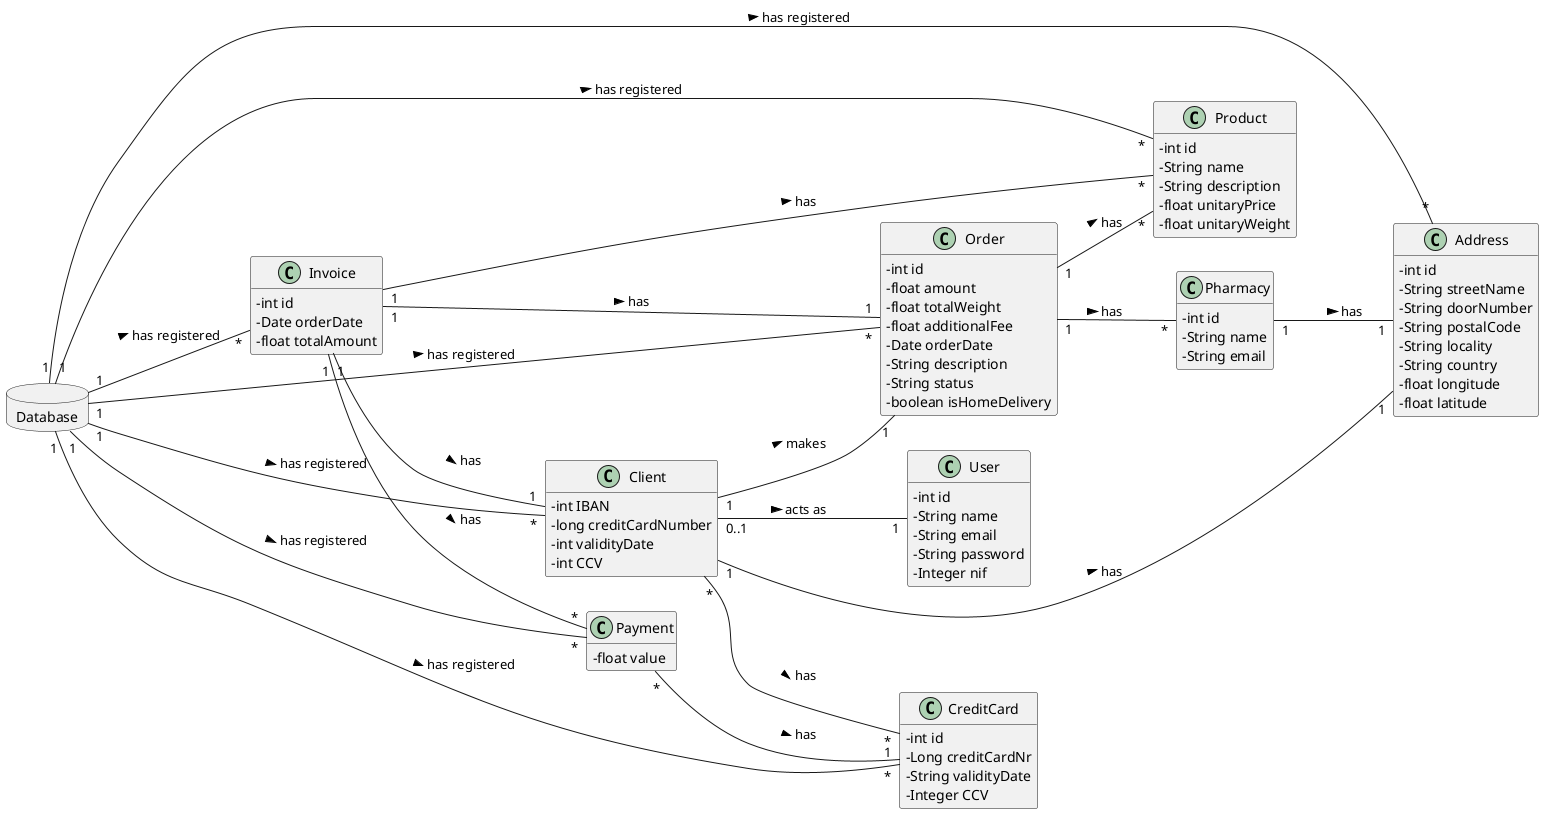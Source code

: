 @startuml
skinparam classAttributeIconSize 0
hide methods
left to right direction

database Database {
}

class Client{
-   int IBAN
-   long creditCardNumber
-   int validityDate
-   int CCV
}

class User{
-   int id
-   String name
-   String email
-   String password
-   Integer nif
}

class Address{
-   int id
-   String streetName
-   String doorNumber
-   String postalCode
-   String locality
-   String country
-   float longitude
-   float latitude
}

class Order{
-   int id
-   float amount
-   float totalWeight
-   float additionalFee
-   Date orderDate
-   String description
-   String status
-   boolean isHomeDelivery
}

class Product{
-   int id
-   String name
-   String description
-   float unitaryPrice
-   float unitaryWeight
}

class Pharmacy{
-   int id
-   String name
-   String email
}

class CreditCard{
-   int id
-   Long creditCardNr
-   String validityDate
-   Integer CCV
}

class Payment{
-   float value
}

class Invoice{
-   int id
-   Date orderDate
-   float totalAmount
}

Database "1" -- "*" Client : has registered >
Database "1" -- "*" Order : has registered >
Database "1" -- "*" Product : has registered >
Database "1" -- "*" Address : has registered >
Database "1" -- "*" CreditCard : has registered >
Database "1" -- "*" Payment : has registered >
Database "1" -- "*" Invoice : has registered >
Order "1" -- "*" Product : has >
Order "1" -- "*" Pharmacy : has >
Client "0..1" -- "1" User: acts as >
Client "1" -- "1" Order : makes >
Client "1" -- "1" Address : has >
Pharmacy "1" -- "1" Address : has >
Client "*" -- "*" CreditCard : has >
Payment "*" -- "1" CreditCard : has >
Invoice "1" -- "*" Payment : has >
Invoice "1" -- "*" Product : has >
Invoice "1" -- "1" Order : has >
Invoice "1" -- "1" Client : has >
@enduml